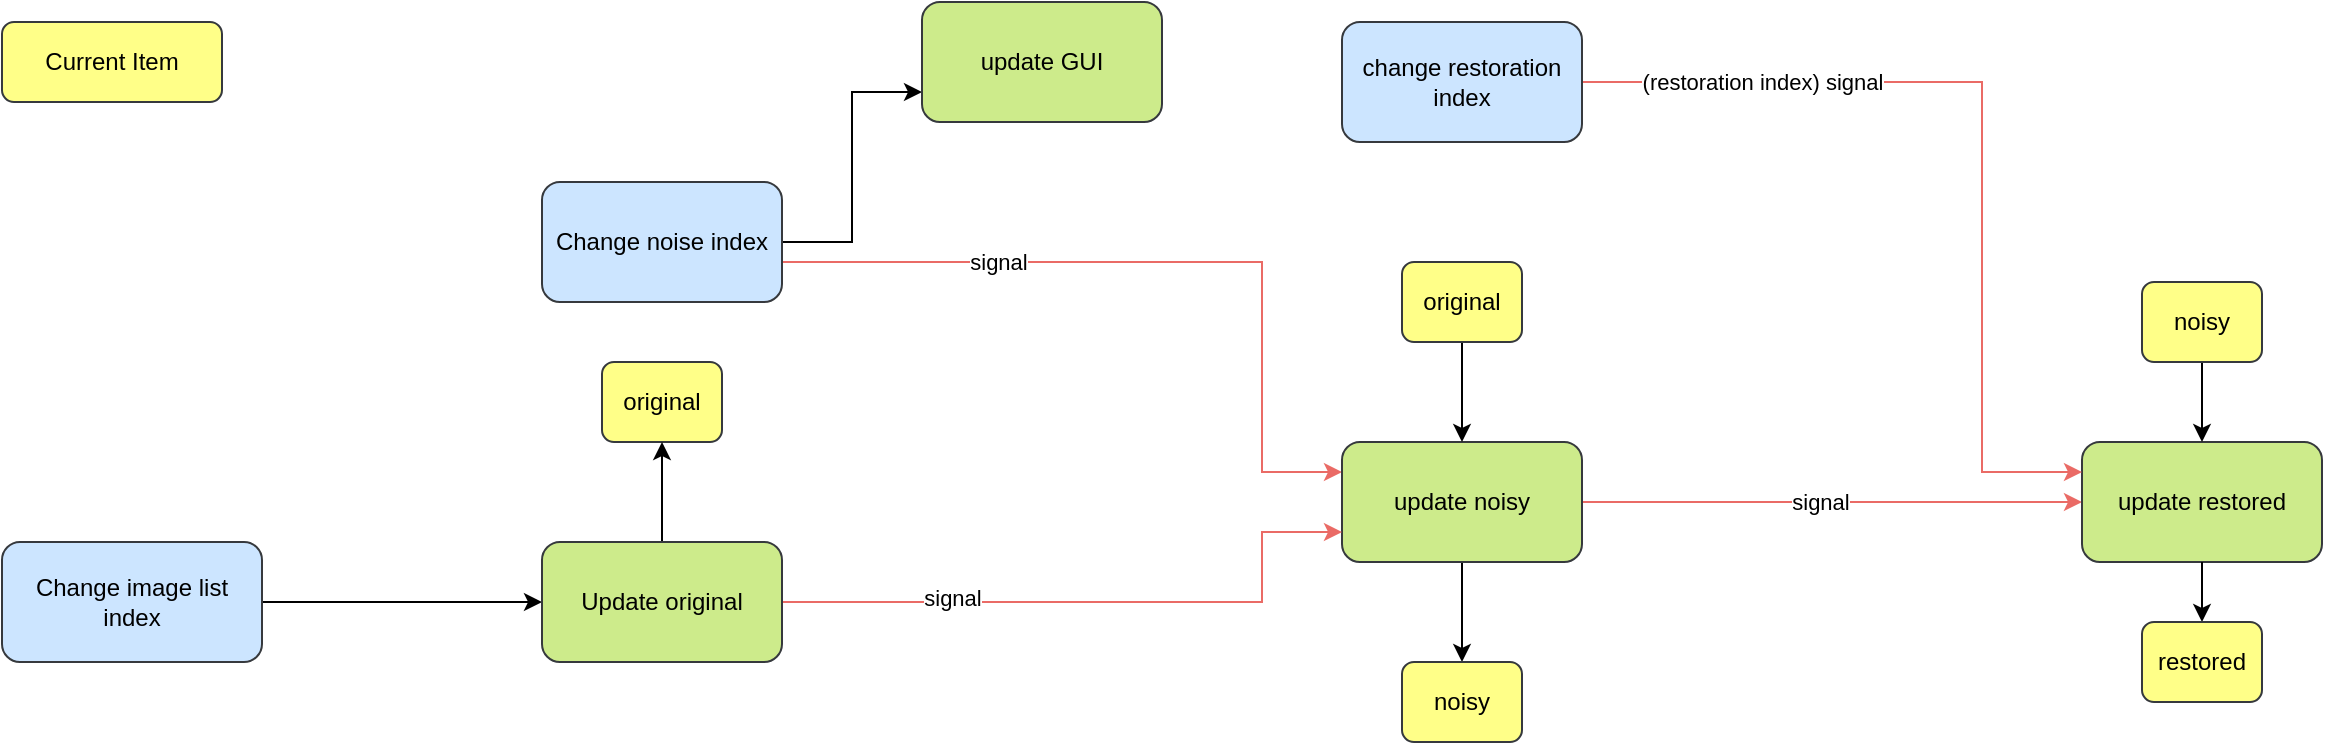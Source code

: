 <mxfile version="16.5.1" type="device"><diagram id="7X4wjp7CcolBLFrx0zD1" name="Page-1"><mxGraphModel dx="1172" dy="724" grid="1" gridSize="10" guides="1" tooltips="1" connect="1" arrows="1" fold="1" page="0" pageScale="1" pageWidth="1600" pageHeight="900" math="0" shadow="0"><root><mxCell id="0"/><mxCell id="1" parent="0"/><mxCell id="FD4Vk17NOtCkZO_2KjXs-1" value="original" style="rounded=1;whiteSpace=wrap;html=1;fillColor=#ffff88;strokeColor=#36393d;" vertex="1" parent="1"><mxGeometry x="600" y="180" width="60" height="40" as="geometry"/></mxCell><mxCell id="FD4Vk17NOtCkZO_2KjXs-6" value="signal" style="edgeStyle=orthogonalEdgeStyle;rounded=0;orthogonalLoop=1;jettySize=auto;html=1;strokeColor=#EA6B66;entryX=0;entryY=0.25;entryDx=0;entryDy=0;exitX=1;exitY=0.75;exitDx=0;exitDy=0;" edge="1" parent="1" source="FD4Vk17NOtCkZO_2KjXs-4" target="FD4Vk17NOtCkZO_2KjXs-5"><mxGeometry x="-0.428" relative="1" as="geometry"><Array as="points"><mxPoint x="690" y="130"/><mxPoint x="930" y="130"/><mxPoint x="930" y="235"/></Array><mxPoint x="1" as="offset"/></mxGeometry></mxCell><mxCell id="FD4Vk17NOtCkZO_2KjXs-62" style="edgeStyle=orthogonalEdgeStyle;rounded=0;orthogonalLoop=1;jettySize=auto;html=1;entryX=0;entryY=0.75;entryDx=0;entryDy=0;strokeColor=#000000;" edge="1" parent="1" source="FD4Vk17NOtCkZO_2KjXs-4" target="FD4Vk17NOtCkZO_2KjXs-61"><mxGeometry relative="1" as="geometry"/></mxCell><mxCell id="FD4Vk17NOtCkZO_2KjXs-4" value="Change noise index" style="rounded=1;whiteSpace=wrap;html=1;fillColor=#cce5ff;strokeColor=#36393d;" vertex="1" parent="1"><mxGeometry x="570" y="90" width="120" height="60" as="geometry"/></mxCell><mxCell id="FD4Vk17NOtCkZO_2KjXs-11" style="edgeStyle=orthogonalEdgeStyle;rounded=0;orthogonalLoop=1;jettySize=auto;html=1;fillColor=#ffcccc;strokeColor=#EA6B66;" edge="1" parent="1" source="FD4Vk17NOtCkZO_2KjXs-5" target="FD4Vk17NOtCkZO_2KjXs-10"><mxGeometry relative="1" as="geometry"/></mxCell><mxCell id="FD4Vk17NOtCkZO_2KjXs-43" value="signal" style="edgeLabel;html=1;align=center;verticalAlign=middle;resizable=0;points=[];" vertex="1" connectable="0" parent="FD4Vk17NOtCkZO_2KjXs-11"><mxGeometry x="-0.176" y="2" relative="1" as="geometry"><mxPoint x="16" y="2" as="offset"/></mxGeometry></mxCell><mxCell id="FD4Vk17NOtCkZO_2KjXs-34" style="edgeStyle=orthogonalEdgeStyle;rounded=0;orthogonalLoop=1;jettySize=auto;html=1;entryX=0.5;entryY=1;entryDx=0;entryDy=0;strokeColor=#000000;exitX=0.5;exitY=1;exitDx=0;exitDy=0;" edge="1" parent="1" source="FD4Vk17NOtCkZO_2KjXs-5" target="FD4Vk17NOtCkZO_2KjXs-23"><mxGeometry relative="1" as="geometry"/></mxCell><mxCell id="FD4Vk17NOtCkZO_2KjXs-5" value="update noisy" style="rounded=1;whiteSpace=wrap;html=1;fillColor=#cdeb8b;strokeColor=#36393d;" vertex="1" parent="1"><mxGeometry x="970" y="220" width="120" height="60" as="geometry"/></mxCell><mxCell id="FD4Vk17NOtCkZO_2KjXs-10" value="update restored" style="rounded=1;whiteSpace=wrap;html=1;fillColor=#cdeb8b;strokeColor=#36393d;" vertex="1" parent="1"><mxGeometry x="1340" y="220" width="120" height="60" as="geometry"/></mxCell><mxCell id="FD4Vk17NOtCkZO_2KjXs-14" style="edgeStyle=orthogonalEdgeStyle;rounded=0;orthogonalLoop=1;jettySize=auto;html=1;fillColor=#ffcccc;strokeColor=#EA6B66;entryX=0;entryY=0.25;entryDx=0;entryDy=0;" edge="1" parent="1" source="FD4Vk17NOtCkZO_2KjXs-12" target="FD4Vk17NOtCkZO_2KjXs-10"><mxGeometry relative="1" as="geometry"><mxPoint x="1350" y="240" as="targetPoint"/><Array as="points"><mxPoint x="1290" y="40"/><mxPoint x="1290" y="235"/></Array></mxGeometry></mxCell><mxCell id="FD4Vk17NOtCkZO_2KjXs-15" value="(restoration index) signal" style="edgeLabel;html=1;align=center;verticalAlign=middle;resizable=0;points=[];" vertex="1" connectable="0" parent="FD4Vk17NOtCkZO_2KjXs-14"><mxGeometry x="0.221" y="-2" relative="1" as="geometry"><mxPoint x="-108" y="-72" as="offset"/></mxGeometry></mxCell><mxCell id="FD4Vk17NOtCkZO_2KjXs-12" value="change restoration index" style="rounded=1;whiteSpace=wrap;html=1;fillColor=#cce5ff;strokeColor=#36393d;" vertex="1" parent="1"><mxGeometry x="970" y="10" width="120" height="60" as="geometry"/></mxCell><mxCell id="FD4Vk17NOtCkZO_2KjXs-18" style="edgeStyle=orthogonalEdgeStyle;rounded=0;orthogonalLoop=1;jettySize=auto;html=1;entryX=0.5;entryY=0;entryDx=0;entryDy=0;" edge="1" parent="1" source="FD4Vk17NOtCkZO_2KjXs-17" target="FD4Vk17NOtCkZO_2KjXs-5"><mxGeometry relative="1" as="geometry"/></mxCell><mxCell id="FD4Vk17NOtCkZO_2KjXs-17" value="original" style="rounded=1;whiteSpace=wrap;html=1;fillColor=#ffff88;strokeColor=#36393d;" vertex="1" parent="1"><mxGeometry x="1000" y="130" width="60" height="40" as="geometry"/></mxCell><mxCell id="FD4Vk17NOtCkZO_2KjXs-23" value="noisy" style="rounded=1;whiteSpace=wrap;html=1;fillColor=#ffff88;strokeColor=#36393d;direction=west;" vertex="1" parent="1"><mxGeometry x="1000" y="330" width="60" height="40" as="geometry"/></mxCell><mxCell id="FD4Vk17NOtCkZO_2KjXs-37" style="edgeStyle=orthogonalEdgeStyle;rounded=0;orthogonalLoop=1;jettySize=auto;html=1;entryX=0.5;entryY=1;entryDx=0;entryDy=0;strokeColor=#000000;exitX=0.5;exitY=1;exitDx=0;exitDy=0;" edge="1" target="FD4Vk17NOtCkZO_2KjXs-40" parent="1" source="FD4Vk17NOtCkZO_2KjXs-10"><mxGeometry relative="1" as="geometry"><mxPoint x="1430" y="220" as="sourcePoint"/></mxGeometry></mxCell><mxCell id="FD4Vk17NOtCkZO_2KjXs-38" style="edgeStyle=orthogonalEdgeStyle;rounded=0;orthogonalLoop=1;jettySize=auto;html=1;entryX=0.5;entryY=0;entryDx=0;entryDy=0;" edge="1" source="FD4Vk17NOtCkZO_2KjXs-39" parent="1" target="FD4Vk17NOtCkZO_2KjXs-10"><mxGeometry relative="1" as="geometry"><mxPoint x="1370" y="220" as="targetPoint"/></mxGeometry></mxCell><mxCell id="FD4Vk17NOtCkZO_2KjXs-39" value="noisy" style="rounded=1;whiteSpace=wrap;html=1;fillColor=#ffff88;strokeColor=#36393d;" vertex="1" parent="1"><mxGeometry x="1370" y="140" width="60" height="40" as="geometry"/></mxCell><mxCell id="FD4Vk17NOtCkZO_2KjXs-40" value="restored" style="rounded=1;whiteSpace=wrap;html=1;fillColor=#ffff88;strokeColor=#36393d;direction=west;" vertex="1" parent="1"><mxGeometry x="1370" y="310" width="60" height="40" as="geometry"/></mxCell><mxCell id="FD4Vk17NOtCkZO_2KjXs-59" style="edgeStyle=orthogonalEdgeStyle;rounded=0;orthogonalLoop=1;jettySize=auto;html=1;strokeColor=#000000;" edge="1" parent="1" source="FD4Vk17NOtCkZO_2KjXs-44" target="FD4Vk17NOtCkZO_2KjXs-45"><mxGeometry relative="1" as="geometry"/></mxCell><mxCell id="FD4Vk17NOtCkZO_2KjXs-44" value="Change image list index" style="rounded=1;whiteSpace=wrap;html=1;fillColor=#cce5ff;strokeColor=#36393d;" vertex="1" parent="1"><mxGeometry x="300" y="270" width="130" height="60" as="geometry"/></mxCell><mxCell id="FD4Vk17NOtCkZO_2KjXs-47" style="edgeStyle=orthogonalEdgeStyle;rounded=0;orthogonalLoop=1;jettySize=auto;html=1;entryX=0;entryY=0.75;entryDx=0;entryDy=0;strokeColor=#EA6B66;" edge="1" parent="1" source="FD4Vk17NOtCkZO_2KjXs-45" target="FD4Vk17NOtCkZO_2KjXs-5"><mxGeometry relative="1" as="geometry"><Array as="points"><mxPoint x="930" y="300"/><mxPoint x="930" y="265"/></Array></mxGeometry></mxCell><mxCell id="FD4Vk17NOtCkZO_2KjXs-60" value="signal" style="edgeLabel;html=1;align=center;verticalAlign=middle;resizable=0;points=[];" vertex="1" connectable="0" parent="FD4Vk17NOtCkZO_2KjXs-47"><mxGeometry x="-0.464" y="2" relative="1" as="geometry"><mxPoint as="offset"/></mxGeometry></mxCell><mxCell id="FD4Vk17NOtCkZO_2KjXs-58" style="edgeStyle=orthogonalEdgeStyle;rounded=0;orthogonalLoop=1;jettySize=auto;html=1;entryX=0.5;entryY=1;entryDx=0;entryDy=0;strokeColor=#000000;" edge="1" parent="1" source="FD4Vk17NOtCkZO_2KjXs-45" target="FD4Vk17NOtCkZO_2KjXs-1"><mxGeometry relative="1" as="geometry"/></mxCell><mxCell id="FD4Vk17NOtCkZO_2KjXs-45" value="Update original" style="rounded=1;whiteSpace=wrap;html=1;fillColor=#cdeb8b;strokeColor=#36393d;" vertex="1" parent="1"><mxGeometry x="570" y="270" width="120" height="60" as="geometry"/></mxCell><mxCell id="FD4Vk17NOtCkZO_2KjXs-51" value="Current Item" style="rounded=1;whiteSpace=wrap;html=1;fillColor=#ffff88;strokeColor=#36393d;" vertex="1" parent="1"><mxGeometry x="300" y="10" width="110" height="40" as="geometry"/></mxCell><mxCell id="FD4Vk17NOtCkZO_2KjXs-61" value="update GUI" style="rounded=1;whiteSpace=wrap;html=1;fillColor=#cdeb8b;strokeColor=#36393d;" vertex="1" parent="1"><mxGeometry x="760" width="120" height="60" as="geometry"/></mxCell></root></mxGraphModel></diagram></mxfile>